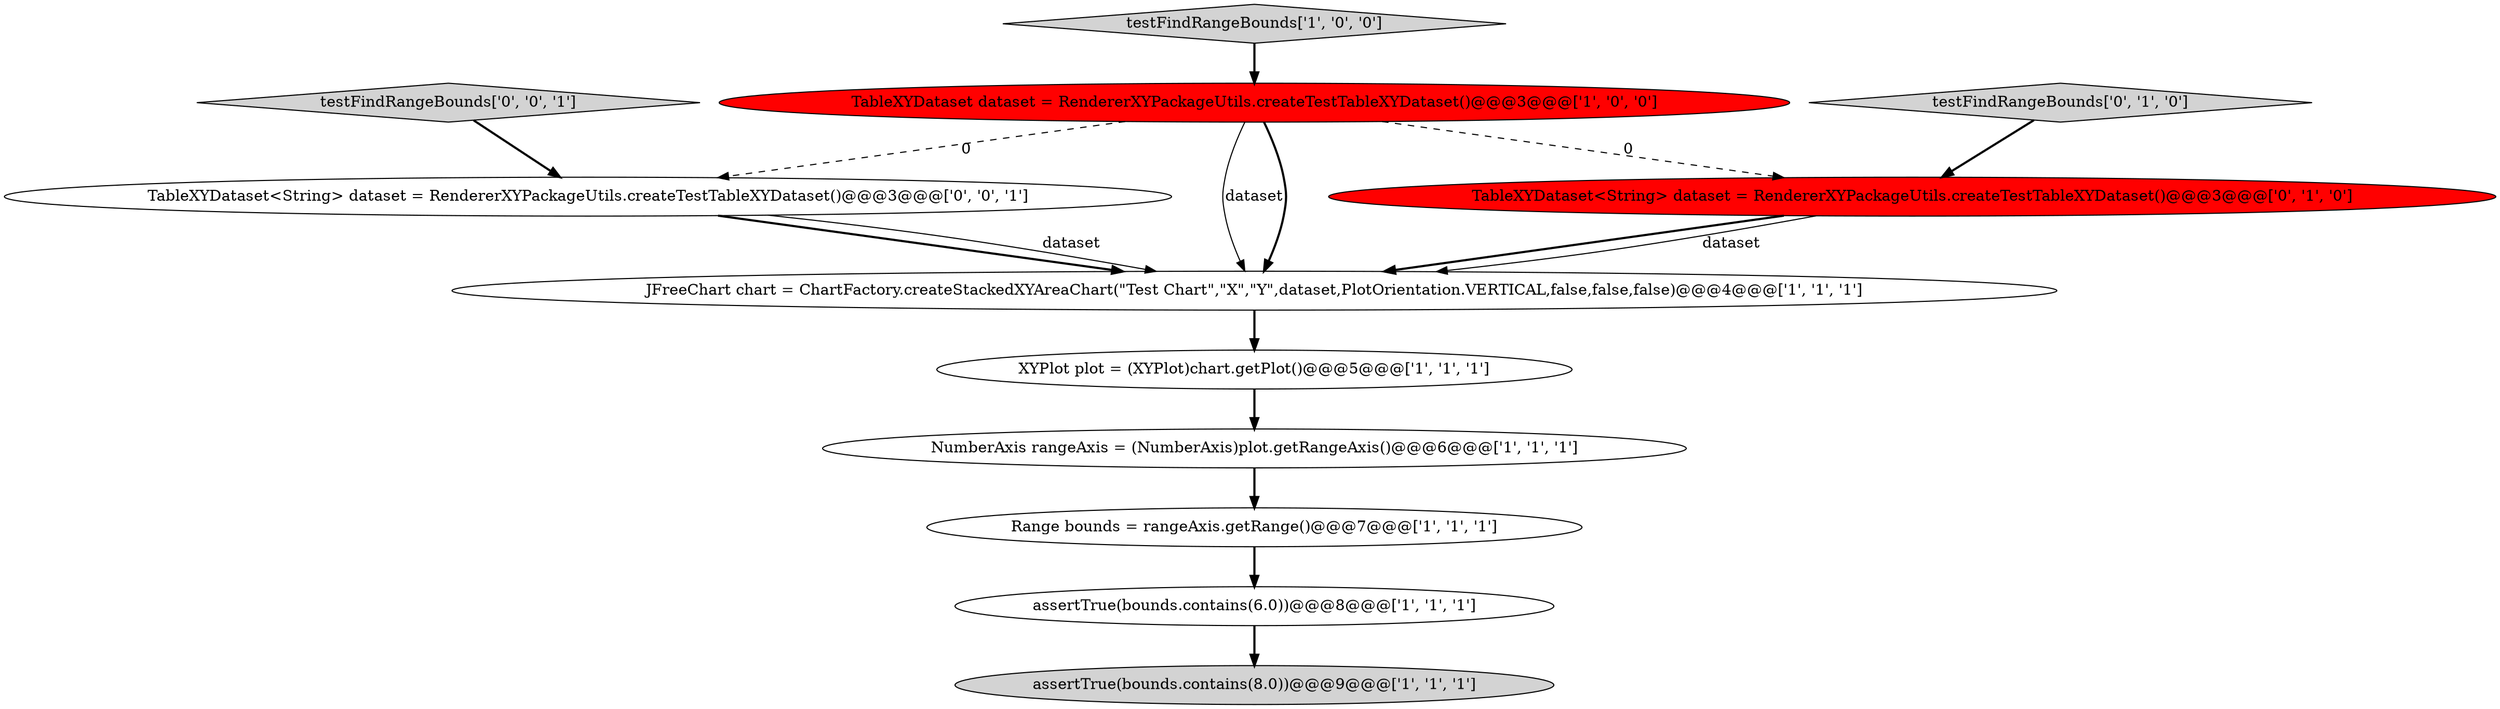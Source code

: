 digraph {
7 [style = filled, label = "assertTrue(bounds.contains(6.0))@@@8@@@['1', '1', '1']", fillcolor = white, shape = ellipse image = "AAA0AAABBB1BBB"];
10 [style = filled, label = "testFindRangeBounds['0', '0', '1']", fillcolor = lightgray, shape = diamond image = "AAA0AAABBB3BBB"];
0 [style = filled, label = "JFreeChart chart = ChartFactory.createStackedXYAreaChart(\"Test Chart\",\"X\",\"Y\",dataset,PlotOrientation.VERTICAL,false,false,false)@@@4@@@['1', '1', '1']", fillcolor = white, shape = ellipse image = "AAA0AAABBB1BBB"];
5 [style = filled, label = "NumberAxis rangeAxis = (NumberAxis)plot.getRangeAxis()@@@6@@@['1', '1', '1']", fillcolor = white, shape = ellipse image = "AAA0AAABBB1BBB"];
1 [style = filled, label = "Range bounds = rangeAxis.getRange()@@@7@@@['1', '1', '1']", fillcolor = white, shape = ellipse image = "AAA0AAABBB1BBB"];
2 [style = filled, label = "XYPlot plot = (XYPlot)chart.getPlot()@@@5@@@['1', '1', '1']", fillcolor = white, shape = ellipse image = "AAA0AAABBB1BBB"];
8 [style = filled, label = "TableXYDataset<String> dataset = RendererXYPackageUtils.createTestTableXYDataset()@@@3@@@['0', '1', '0']", fillcolor = red, shape = ellipse image = "AAA1AAABBB2BBB"];
6 [style = filled, label = "testFindRangeBounds['1', '0', '0']", fillcolor = lightgray, shape = diamond image = "AAA0AAABBB1BBB"];
3 [style = filled, label = "TableXYDataset dataset = RendererXYPackageUtils.createTestTableXYDataset()@@@3@@@['1', '0', '0']", fillcolor = red, shape = ellipse image = "AAA1AAABBB1BBB"];
9 [style = filled, label = "testFindRangeBounds['0', '1', '0']", fillcolor = lightgray, shape = diamond image = "AAA0AAABBB2BBB"];
4 [style = filled, label = "assertTrue(bounds.contains(8.0))@@@9@@@['1', '1', '1']", fillcolor = lightgray, shape = ellipse image = "AAA0AAABBB1BBB"];
11 [style = filled, label = "TableXYDataset<String> dataset = RendererXYPackageUtils.createTestTableXYDataset()@@@3@@@['0', '0', '1']", fillcolor = white, shape = ellipse image = "AAA0AAABBB3BBB"];
8->0 [style = bold, label=""];
3->0 [style = solid, label="dataset"];
3->8 [style = dashed, label="0"];
6->3 [style = bold, label=""];
5->1 [style = bold, label=""];
2->5 [style = bold, label=""];
11->0 [style = bold, label=""];
10->11 [style = bold, label=""];
7->4 [style = bold, label=""];
3->11 [style = dashed, label="0"];
9->8 [style = bold, label=""];
1->7 [style = bold, label=""];
8->0 [style = solid, label="dataset"];
3->0 [style = bold, label=""];
0->2 [style = bold, label=""];
11->0 [style = solid, label="dataset"];
}
